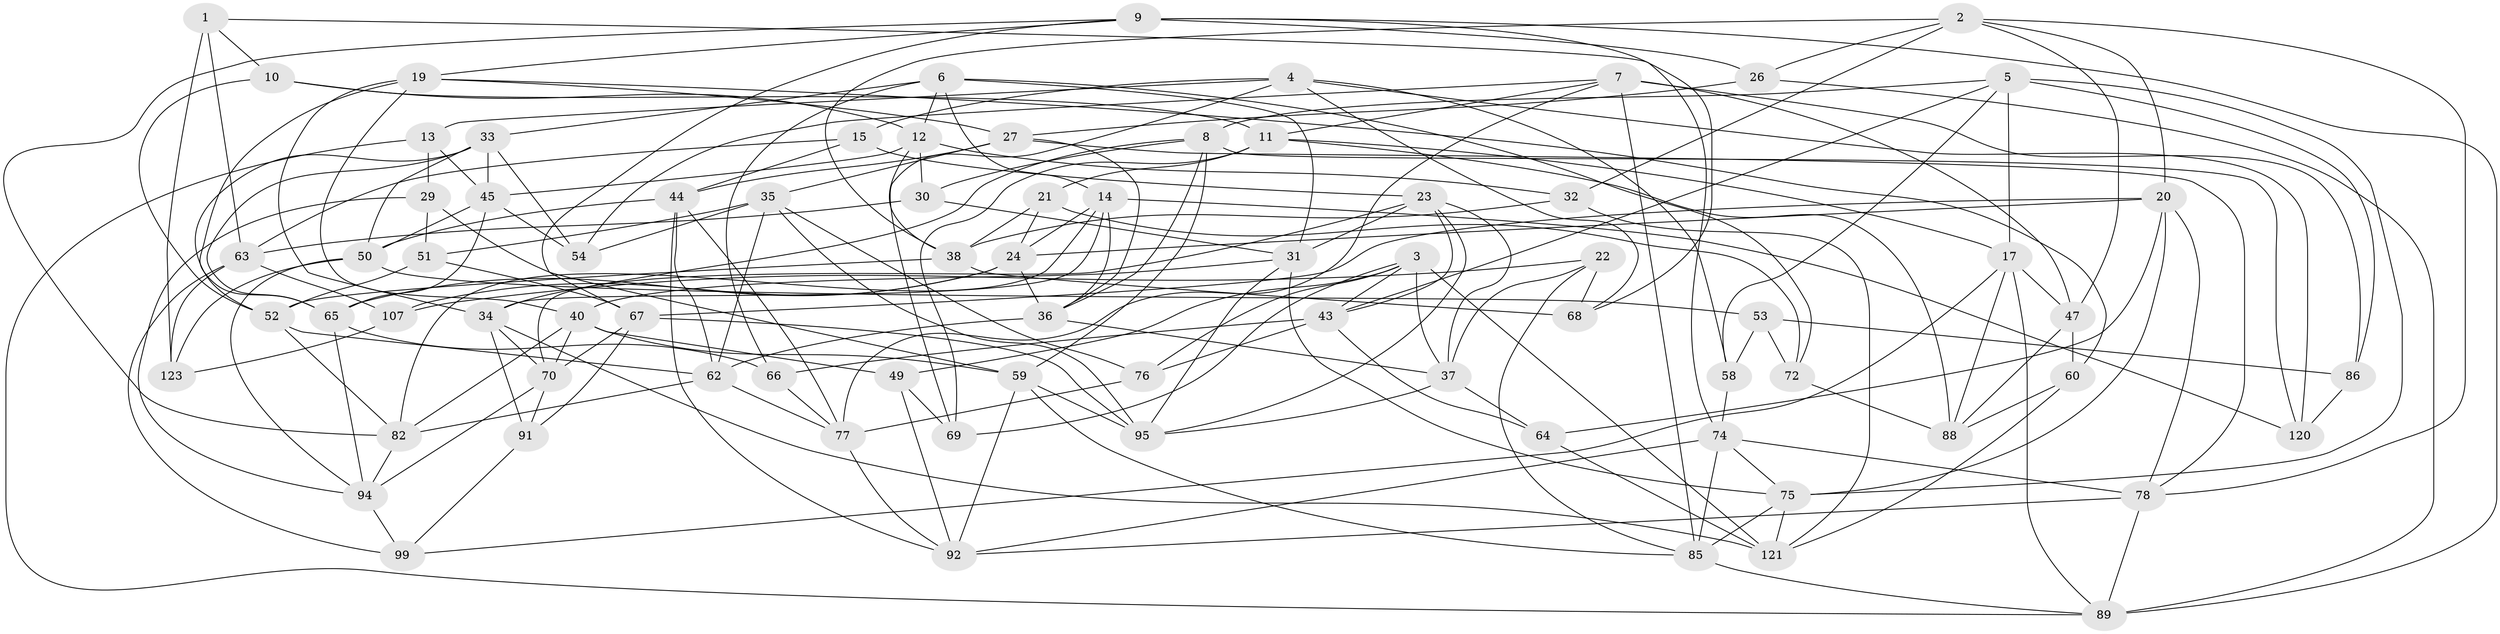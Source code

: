 // Generated by graph-tools (version 1.1) at 2025/24/03/03/25 07:24:30]
// undirected, 77 vertices, 202 edges
graph export_dot {
graph [start="1"]
  node [color=gray90,style=filled];
  1;
  2 [super="+71"];
  3 [super="+39"];
  4 [super="+83"];
  5 [super="+18"];
  6 [super="+101"];
  7 [super="+25"];
  8 [super="+56"];
  9 [super="+46"];
  10;
  11 [super="+28"];
  12 [super="+105"];
  13;
  14 [super="+16"];
  15;
  17 [super="+108"];
  19 [super="+115"];
  20 [super="+61"];
  21;
  22;
  23 [super="+48"];
  24 [super="+55"];
  26;
  27 [super="+79"];
  29;
  30;
  31 [super="+90"];
  32;
  33 [super="+118"];
  34 [super="+114"];
  35 [super="+41"];
  36 [super="+98"];
  37 [super="+119"];
  38 [super="+42"];
  40 [super="+122"];
  43 [super="+104"];
  44 [super="+57"];
  45 [super="+80"];
  47 [super="+106"];
  49;
  50 [super="+111"];
  51;
  52 [super="+97"];
  53;
  54;
  58;
  59 [super="+73"];
  60;
  62 [super="+113"];
  63 [super="+81"];
  64;
  65 [super="+126"];
  66;
  67 [super="+110"];
  68;
  69;
  70 [super="+102"];
  72;
  74 [super="+84"];
  75 [super="+87"];
  76;
  77 [super="+109"];
  78 [super="+100"];
  82 [super="+96"];
  85 [super="+93"];
  86;
  88 [super="+117"];
  89 [super="+103"];
  91;
  92 [super="+116"];
  94 [super="+124"];
  95 [super="+112"];
  99;
  107;
  120;
  121 [super="+125"];
  123;
  1 -- 10;
  1 -- 123;
  1 -- 74;
  1 -- 63;
  2 -- 20;
  2 -- 26;
  2 -- 32;
  2 -- 78;
  2 -- 47;
  2 -- 38;
  3 -- 69;
  3 -- 76;
  3 -- 37;
  3 -- 121;
  3 -- 43;
  3 -- 49;
  4 -- 13;
  4 -- 68;
  4 -- 120;
  4 -- 58;
  4 -- 69;
  4 -- 15;
  5 -- 86;
  5 -- 8;
  5 -- 58;
  5 -- 75;
  5 -- 17;
  5 -- 43;
  6 -- 72;
  6 -- 12;
  6 -- 33;
  6 -- 66;
  6 -- 14;
  6 -- 31;
  7 -- 11;
  7 -- 86;
  7 -- 47;
  7 -- 54;
  7 -- 77;
  7 -- 85;
  8 -- 30;
  8 -- 59;
  8 -- 34;
  8 -- 120;
  8 -- 36;
  9 -- 68;
  9 -- 82;
  9 -- 89;
  9 -- 26;
  9 -- 67;
  9 -- 19;
  10 -- 12;
  10 -- 52;
  10 -- 11;
  11 -- 88;
  11 -- 69;
  11 -- 21;
  11 -- 17;
  12 -- 38;
  12 -- 32;
  12 -- 30;
  12 -- 45;
  13 -- 89;
  13 -- 29;
  13 -- 45;
  14 -- 34;
  14 -- 120;
  14 -- 24;
  14 -- 82;
  14 -- 36;
  15 -- 63;
  15 -- 23;
  15 -- 44;
  17 -- 88;
  17 -- 47;
  17 -- 89;
  17 -- 99;
  19 -- 40;
  19 -- 65;
  19 -- 34;
  19 -- 27;
  19 -- 60;
  20 -- 67;
  20 -- 78;
  20 -- 24;
  20 -- 75;
  20 -- 64;
  21 -- 24;
  21 -- 72;
  21 -- 38;
  22 -- 68;
  22 -- 85;
  22 -- 107;
  22 -- 37;
  23 -- 43;
  23 -- 37;
  23 -- 95;
  23 -- 31;
  23 -- 70;
  24 -- 36;
  24 -- 107;
  24 -- 65;
  26 -- 27;
  26 -- 89;
  27 -- 78;
  27 -- 44;
  27 -- 36;
  27 -- 35;
  29 -- 51;
  29 -- 94;
  29 -- 59;
  30 -- 63;
  30 -- 31;
  31 -- 40;
  31 -- 75;
  31 -- 95;
  32 -- 121;
  32 -- 38;
  33 -- 54;
  33 -- 45;
  33 -- 65;
  33 -- 50;
  33 -- 52;
  34 -- 70;
  34 -- 121;
  34 -- 91;
  35 -- 54;
  35 -- 76;
  35 -- 62;
  35 -- 51;
  35 -- 95;
  36 -- 62;
  36 -- 37;
  37 -- 95;
  37 -- 64;
  38 -- 52;
  38 -- 68;
  40 -- 49;
  40 -- 82;
  40 -- 70;
  40 -- 59;
  43 -- 64;
  43 -- 66;
  43 -- 76;
  44 -- 92;
  44 -- 62;
  44 -- 77;
  44 -- 50;
  45 -- 50;
  45 -- 54;
  45 -- 65;
  47 -- 60;
  47 -- 88 [weight=2];
  49 -- 69;
  49 -- 92;
  50 -- 53;
  50 -- 123;
  50 -- 94;
  51 -- 67;
  51 -- 52;
  52 -- 62;
  52 -- 82;
  53 -- 58;
  53 -- 72;
  53 -- 86;
  58 -- 74;
  59 -- 85;
  59 -- 95;
  59 -- 92;
  60 -- 88;
  60 -- 121;
  62 -- 82;
  62 -- 77;
  63 -- 107;
  63 -- 99;
  63 -- 123;
  64 -- 121;
  65 -- 94;
  65 -- 66;
  66 -- 77;
  67 -- 70;
  67 -- 91;
  67 -- 95;
  70 -- 91;
  70 -- 94;
  72 -- 88;
  74 -- 78;
  74 -- 92;
  74 -- 75;
  74 -- 85;
  75 -- 85;
  75 -- 121;
  76 -- 77;
  77 -- 92;
  78 -- 89;
  78 -- 92;
  82 -- 94;
  85 -- 89;
  86 -- 120;
  91 -- 99;
  94 -- 99;
  107 -- 123;
}
